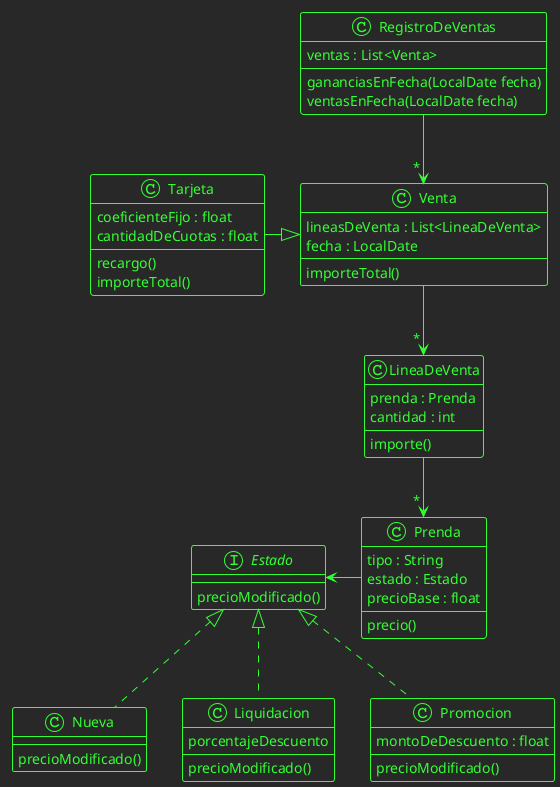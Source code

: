 @startuml Macowins

!theme crt-green

class Prenda {
  tipo : String
  estado : Estado
  precioBase : float
  precio()
}

interface Estado {
  precioModificado()
}

class Nueva {
  precioModificado()
}

class Liquidacion {
  porcentajeDescuento
  precioModificado()
}

class Promocion {
  montoDeDescuento : float
  precioModificado()
}

Estado <- Prenda
Estado <|.. Nueva
Estado <|.. Liquidacion
Estado <|.. Promocion

class LineaDeVenta {
  prenda : Prenda 
  cantidad : int
  importe()
} 

class Venta {
  lineasDeVenta : List<LineaDeVenta>
  fecha : LocalDate 
  importeTotal()
}

class Tarjeta {
  coeficienteFijo : float
  cantidadDeCuotas : float
  recargo()
  importeTotal()
}

Tarjeta -|> Venta
LineaDeVenta --> " * " Prenda
Venta --> " * " LineaDeVenta

class RegistroDeVentas {
  gananciasEnFecha(LocalDate fecha)
  ventasEnFecha(LocalDate fecha)
  ventas : List<Venta>
}

RegistroDeVentas --> " * " Venta

@enduml